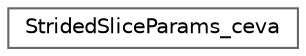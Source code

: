 digraph "Graphical Class Hierarchy"
{
 // LATEX_PDF_SIZE
  bgcolor="transparent";
  edge [fontname=Helvetica,fontsize=10,labelfontname=Helvetica,labelfontsize=10];
  node [fontname=Helvetica,fontsize=10,shape=box,height=0.2,width=0.4];
  rankdir="LR";
  Node0 [id="Node000000",label="StridedSliceParams_ceva",height=0.2,width=0.4,color="grey40", fillcolor="white", style="filled",URL="$struct_strided_slice_params__ceva.html",tooltip=" "];
}
